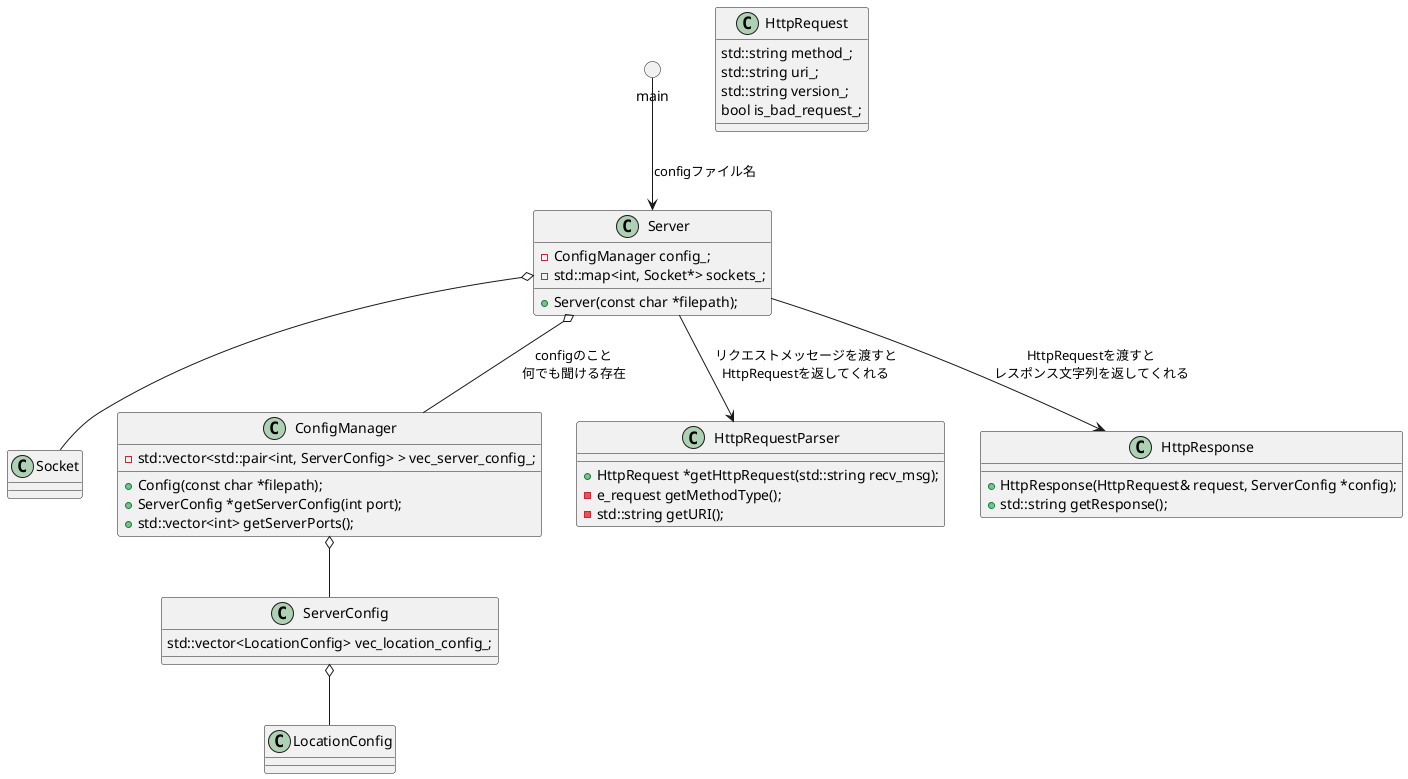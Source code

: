 @startuml

circle          main

class Server
{
	- ConfigManager config_;
	- std::map<int, Socket*> sockets_;
	+ Server(const char *filepath);
}
class Socket
{

}
class ConfigManager
{
	- std::vector<std::pair<int, ServerConfig> > vec_server_config_;
	+ Config(const char *filepath);
	+ ServerConfig *getServerConfig(int port);
	+ std::vector<int> getServerPorts();

}
class ServerConfig
{
	std::vector<LocationConfig> vec_location_config_;
}
class LocationConfig
{

}
class	HttpRequest
{
	std::string method_;
	std::string uri_;
	std::string version_;
	bool is_bad_request_;
}
class	HttpRequestParser
{
	+ HttpRequest *getHttpRequest(std::string recv_msg);
	- e_request getMethodType();
	- std::string getURI();
}

class	HttpResponse
{
	+ HttpResponse(HttpRequest& request, ServerConfig *config);
	+ std::string getResponse();
}


main --> Server : configファイル名
Server o-- ConfigManager : configのこと\n何でも聞ける存在
Server o-- Socket
Server --> HttpRequestParser : リクエストメッセージを渡すと\nHttpRequestを返してくれる
ConfigManager o-- ServerConfig
ServerConfig o-- LocationConfig
Server --> HttpResponse : HttpRequestを渡すと\nレスポンス文字列を返してくれる


@enduml
